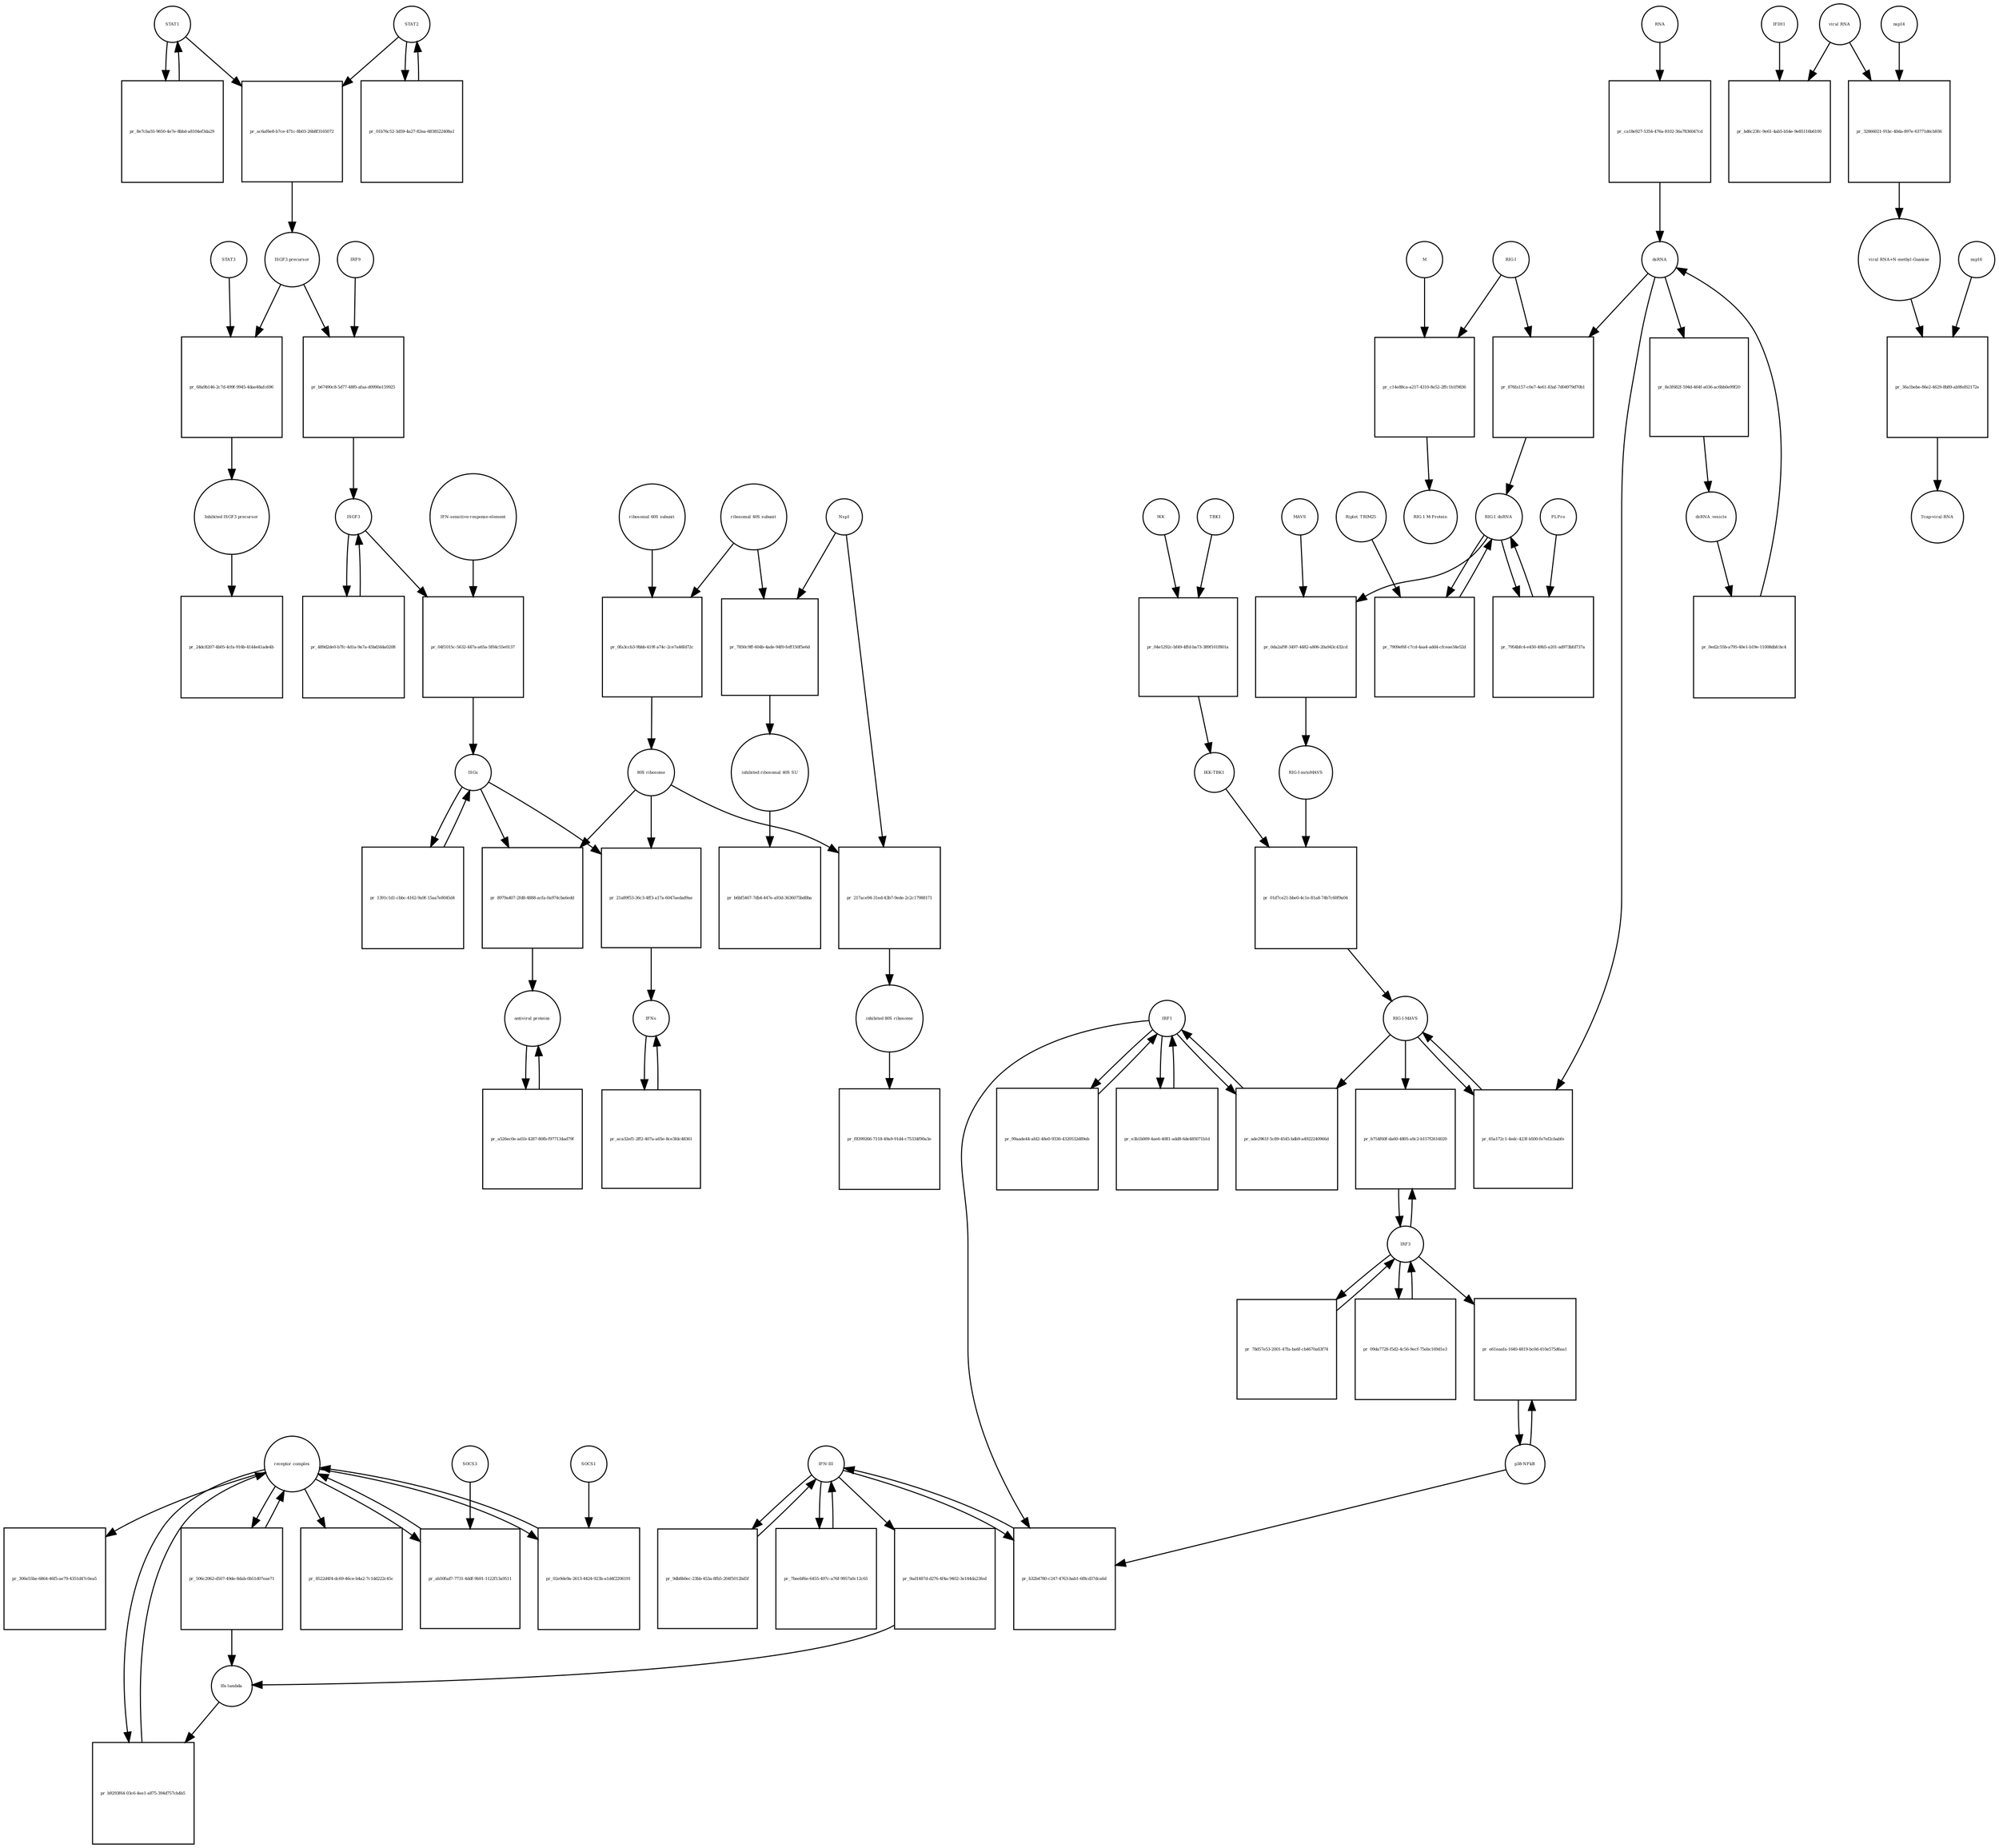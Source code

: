 strict digraph  {
STAT1 [annotation="", bipartite=0, cls=macromolecule, fontsize=4, label=STAT1, shape=circle];
"pr_ac6af6e8-b7ce-471c-8b03-26b8f3165072" [annotation="", bipartite=1, cls=process, fontsize=4, label="pr_ac6af6e8-b7ce-471c-8b03-26b8f3165072", shape=square];
STAT2 [annotation="", bipartite=0, cls=macromolecule, fontsize=4, label=STAT2, shape=circle];
"ISGF3 precursor" [annotation="", bipartite=0, cls=complex, fontsize=4, label="ISGF3 precursor", shape=circle];
"pr_8e7cba55-9650-4e7e-8bbd-a8104ef3da29" [annotation="", bipartite=1, cls=process, fontsize=4, label="pr_8e7cba55-9650-4e7e-8bbd-a8104ef3da29", shape=square];
"pr_01b76c52-3d59-4a27-82ea-6838522408a1" [annotation="", bipartite=1, cls=process, fontsize=4, label="pr_01b76c52-3d59-4a27-82ea-6838522408a1", shape=square];
"receptor complex" [annotation="", bipartite=0, cls=complex, fontsize=4, label="receptor complex", shape=circle];
"pr_b9293f64-03c6-4ee1-a875-394d757cb4b5" [annotation="", bipartite=1, cls=process, fontsize=4, label="pr_b9293f64-03c6-4ee1-a875-394d757cb4b5", shape=square];
"Ifn lambda" [annotation="", bipartite=0, cls=complex, fontsize=4, label="Ifn lambda", shape=circle];
"IFN-sensitive-response-element" [annotation="", bipartite=0, cls="nucleic acid feature", fontsize=4, label="IFN-sensitive-response-element", shape=circle];
"pr_04f1015c-5632-447a-a65a-5f04c55e0137" [annotation="", bipartite=1, cls=process, fontsize=4, label="pr_04f1015c-5632-447a-a65a-5f04c55e0137", shape=square];
ISGs [annotation="", bipartite=0, cls="nucleic acid feature", fontsize=4, label=ISGs, shape=circle];
ISGF3 [annotation="", bipartite=0, cls=complex, fontsize=4, label=ISGF3, shape=circle];
"pr_21a89f53-36c3-4ff3-a17a-6047aedad9ae" [annotation="", bipartite=1, cls=process, fontsize=4, label="pr_21a89f53-36c3-4ff3-a17a-6047aedad9ae", shape=square];
IFNs [annotation="", bipartite=0, cls=complex, fontsize=4, label=IFNs, shape=circle];
"80S ribosome" [annotation="", bipartite=0, cls=complex, fontsize=4, label="80S ribosome", shape=circle];
"pr_8979a407-2fd8-4888-acfa-0a974cba6edd" [annotation="", bipartite=1, cls=process, fontsize=4, label="pr_8979a407-2fd8-4888-acfa-0a974cba6edd", shape=square];
"antiviral proteins" [annotation="", bipartite=0, cls=complex, fontsize=4, label="antiviral proteins", shape=circle];
"pr_489d2de0-b7fc-4d1a-9a7a-45bd344a0208" [annotation="", bipartite=1, cls=process, fontsize=4, label="pr_489d2de0-b7fc-4d1a-9a7a-45bd344a0208", shape=square];
"pr_1391c1d1-cbbc-4162-9a9f-15aa7e8045d4" [annotation="", bipartite=1, cls=process, fontsize=4, label="pr_1391c1d1-cbbc-4162-9a9f-15aa7e8045d4", shape=square];
"pr_a526ec0e-ad1b-4287-80fb-f977134ad79f" [annotation="", bipartite=1, cls=process, fontsize=4, label="pr_a526ec0e-ad1b-4287-80fb-f977134ad79f", shape=square];
"viral RNA" [annotation="", bipartite=0, cls="nucleic acid feature", fontsize=4, label="viral RNA", shape=circle];
"pr_bd6c23fc-9e61-4ab5-b54e-9e85116b6100" [annotation="", bipartite=1, cls=process, fontsize=4, label="pr_bd6c23fc-9e61-4ab5-b54e-9e85116b6100", shape=square];
IFIH1 [annotation="", bipartite=0, cls=macromolecule, fontsize=4, label=IFIH1, shape=circle];
"pr_32866021-91bc-40da-897e-63771d6cb936" [annotation="", bipartite=1, cls=process, fontsize=4, label="pr_32866021-91bc-40da-897e-63771d6cb936", shape=square];
"viral RNA+N-methyl-Guanine" [annotation="", bipartite=0, cls="nucleic acid feature", fontsize=4, label="viral RNA+N-methyl-Guanine", shape=circle];
nsp14 [annotation=urn_miriam_ncbiprotein_YP_009725309, bipartite=0, cls=macromolecule, fontsize=4, label=nsp14, shape=circle];
"pr_36a1bebe-86e2-4629-8b89-ab9fef62172e" [annotation="", bipartite=1, cls=process, fontsize=4, label="pr_36a1bebe-86e2-4629-8b89-ab9fef62172e", shape=square];
"5'cap-viral-RNA" [annotation="", bipartite=0, cls="nucleic acid feature", fontsize=4, label="5'cap-viral-RNA", shape=circle];
nsp16 [annotation=urn_miriam_ncbiprotein_YP_009725311, bipartite=0, cls=macromolecule, fontsize=4, label=nsp16, shape=circle];
IKK [annotation="urn_miriam_uniprot_O14920|urn_miriam_uniprot_O15111", bipartite=0, cls=macromolecule, fontsize=4, label=IKK, shape=circle];
"pr_04e1292c-bf49-4ffd-ba73-389f101f801a" [annotation="", bipartite=1, cls=process, fontsize=4, label="pr_04e1292c-bf49-4ffd-ba73-389f101f801a", shape=square];
TBK1 [annotation=urn_miriam_uniprot_Q9UHD2, bipartite=0, cls=macromolecule, fontsize=4, label=TBK1, shape=circle];
"IKK-TBK1" [annotation="", bipartite=0, cls=complex, fontsize=4, label="IKK-TBK1", shape=circle];
IRF1 [annotation="", bipartite=0, cls=macromolecule, fontsize=4, label=IRF1, shape=circle];
"pr_ade2961f-5c89-4545-bdb9-a4922240966d" [annotation="", bipartite=1, cls=process, fontsize=4, label="pr_ade2961f-5c89-4545-bdb9-a4922240966d", shape=square];
"RIG-I-MAVS" [annotation="", bipartite=0, cls=complex, fontsize=4, label="RIG-I-MAVS", shape=circle];
"IFN-III" [annotation="", bipartite=0, cls=macromolecule, fontsize=4, label="IFN-III", shape=circle];
"pr_9db8b0ec-23bb-453a-8fb5-204f5012bd5f" [annotation="", bipartite=1, cls=process, fontsize=4, label="pr_9db8b0ec-23bb-453a-8fb5-204f5012bd5f", shape=square];
"pr_7beebf6e-6455-497c-a76f-9957a0c12c65" [annotation="", bipartite=1, cls=process, fontsize=4, label="pr_7beebf6e-6455-497c-a76f-9957a0c12c65", shape=square];
"pr_b32b4780-c247-4763-bab1-6f8cd37dca6d" [annotation="", bipartite=1, cls=process, fontsize=4, label="pr_b32b4780-c247-4763-bab1-6f8cd37dca6d", shape=square];
"p38-NFkB" [annotation="", bipartite=0, cls=complex, fontsize=4, label="p38-NFkB", shape=circle];
"pr_9ad1487d-d276-4f4a-9402-3e144da23fed" [annotation="", bipartite=1, cls=process, fontsize=4, label="pr_9ad1487d-d276-4f4a-9402-3e144da23fed", shape=square];
"RIG-I" [annotation=urn_miriam_uniprot_O95786, bipartite=0, cls=macromolecule, fontsize=4, label="RIG-I", shape=circle];
"pr_876fa157-c0e7-4e61-83af-7d04979d70b1" [annotation="", bipartite=1, cls=process, fontsize=4, label="pr_876fa157-c0e7-4e61-83af-7d04979d70b1", shape=square];
"RIG-I_dsRNA" [annotation="", bipartite=0, cls=complex, fontsize=4, label="RIG-I_dsRNA", shape=circle];
dsRNA [annotation="", bipartite=0, cls="nucleic acid feature", fontsize=4, label=dsRNA, shape=circle];
"RIG-I-mitoMAVS" [annotation="", bipartite=0, cls=complex, fontsize=4, label="RIG-I-mitoMAVS", shape=circle];
"pr_01d7ce21-bbe0-4c1e-81a8-74b7c60f9a04" [annotation="", bipartite=1, cls=process, fontsize=4, label="pr_01d7ce21-bbe0-4c1e-81a8-74b7c60f9a04", shape=square];
"pr_8e3f682f-594d-464f-a036-ac6bb0e99f20" [annotation="", bipartite=1, cls=process, fontsize=4, label="pr_8e3f682f-594d-464f-a036-ac6bb0e99f20", shape=square];
dsRNA_vesicle [annotation="", bipartite=0, cls="nucleic acid feature", fontsize=4, label=dsRNA_vesicle, shape=circle];
"pr_0ed2c55b-a795-40e1-b19e-11008dbfcbc4" [annotation="", bipartite=1, cls=process, fontsize=4, label="pr_0ed2c55b-a795-40e1-b19e-11008dbfcbc4", shape=square];
"pr_99aade44-afd2-48e0-9336-4320532d89eb" [annotation="", bipartite=1, cls=process, fontsize=4, label="pr_99aade44-afd2-48e0-9336-4320532d89eb", shape=square];
"pr_e3b1b009-4ae6-4081-add8-6de485071b1d" [annotation="", bipartite=1, cls=process, fontsize=4, label="pr_e3b1b009-4ae6-4081-add8-6de485071b1d", shape=square];
RNA [annotation="", bipartite=0, cls="nucleic acid feature", fontsize=4, label=RNA, shape=circle];
"pr_ca18e927-5354-476a-8102-36a7836047cd" [annotation="", bipartite=1, cls=process, fontsize=4, label="pr_ca18e927-5354-476a-8102-36a7836047cd", shape=square];
"ribosomal 60S subunit" [annotation="", bipartite=0, cls=complex, fontsize=4, label="ribosomal 60S subunit", shape=circle];
"pr_0fa3ccb3-9bbb-419f-a74c-2ce7a46fd72c" [annotation="", bipartite=1, cls=process, fontsize=4, label="pr_0fa3ccb3-9bbb-419f-a74c-2ce7a46fd72c", shape=square];
"ribosomal 40S subunit" [annotation="", bipartite=0, cls=complex, fontsize=4, label="ribosomal 40S subunit", shape=circle];
"pr_7850c9ff-604b-4ade-94f0-feff150f5e6d" [annotation="", bipartite=1, cls=process, fontsize=4, label="pr_7850c9ff-604b-4ade-94f0-feff150f5e6d", shape=square];
Nsp1 [annotation="urn_miriam_ncbiprotein_YP_009725297|urn_miriam_uniprot_P0C6X7", bipartite=0, cls=macromolecule, fontsize=4, label=Nsp1, shape=circle];
"inhibited ribosomal 40S SU" [annotation="urn_miriam_doi_10.1101%2F2020.05.18.102467", bipartite=0, cls=complex, fontsize=4, label="inhibited ribosomal 40S SU", shape=circle];
"pr_217ace94-31ed-43b7-9ede-2c2c17988171" [annotation="", bipartite=1, cls=process, fontsize=4, label="pr_217ace94-31ed-43b7-9ede-2c2c17988171", shape=square];
"inhibited 80S ribosome" [annotation="", bipartite=0, cls=complex, fontsize=4, label="inhibited 80S ribosome", shape=circle];
"pr_68a9b146-2c7d-499f-9945-4dae48afc696" [annotation="", bipartite=1, cls=process, fontsize=4, label="pr_68a9b146-2c7d-499f-9945-4dae48afc696", shape=square];
STAT3 [annotation="", bipartite=0, cls=macromolecule, fontsize=4, label=STAT3, shape=circle];
"Inhibited ISGF3 precursor" [annotation="", bipartite=0, cls=complex, fontsize=4, label="Inhibited ISGF3 precursor", shape=circle];
"pr_aca32ef1-2ff2-407a-a65e-8ce3fdc48361" [annotation="", bipartite=1, cls=process, fontsize=4, label="pr_aca32ef1-2ff2-407a-a65e-8ce3fdc48361", shape=square];
"pr_ab50fad7-7731-4ddf-9b91-1122f13a9511" [annotation="", bipartite=1, cls=process, fontsize=4, label="pr_ab50fad7-7731-4ddf-9b91-1122f13a9511", shape=square];
SOCS3 [annotation="", bipartite=0, cls=macromolecule, fontsize=4, label=SOCS3, shape=circle];
"pr_02e9de9a-2613-4424-923b-a1d4f2206191" [annotation="", bipartite=1, cls=process, fontsize=4, label="pr_02e9de9a-2613-4424-923b-a1d4f2206191", shape=square];
SOCS1 [annotation="", bipartite=0, cls=macromolecule, fontsize=4, label=SOCS1, shape=circle];
"pr_24dc8207-4b05-4cfa-916b-4144e41ade4b" [annotation="", bipartite=1, cls=process, fontsize=4, label="pr_24dc8207-4b05-4cfa-916b-4144e41ade4b", shape=square];
"pr_8522d4f4-dc69-46ce-b4a2-7c1dd222c45c" [annotation="", bipartite=1, cls=process, fontsize=4, label="pr_8522d4f4-dc69-46ce-b4a2-7c1dd222c45c", shape=square];
"pr_306e55be-6864-46f5-ae79-4351d47c0ea5" [annotation="", bipartite=1, cls=process, fontsize=4, label="pr_306e55be-6864-46f5-ae79-4351d47c0ea5", shape=square];
"pr_f8399266-7118-49a9-91d4-c75334f90a3e" [annotation="", bipartite=1, cls=process, fontsize=4, label="pr_f8399266-7118-49a9-91d4-c75334f90a3e", shape=square];
"pr_b6bf5467-7db4-447e-a93d-3636075bd8ba" [annotation="", bipartite=1, cls=process, fontsize=4, label="pr_b6bf5467-7db4-447e-a93d-3636075bd8ba", shape=square];
"pr_506c2062-d507-49de-8dab-0b51d07eae71" [annotation="", bipartite=1, cls=process, fontsize=4, label="pr_506c2062-d507-49de-8dab-0b51d07eae71", shape=square];
M [annotation=urn_miriam_uniprot_P0DTC5, bipartite=0, cls=macromolecule, fontsize=4, label=M, shape=circle];
"pr_c14e88ca-a217-4310-8e52-2ffc1b1f9836" [annotation="", bipartite=1, cls=process, fontsize=4, label="pr_c14e88ca-a217-4310-8e52-2ffc1b1f9836", shape=square];
"RIG-1 M-Protein" [annotation="", bipartite=0, cls=complex, fontsize=4, label="RIG-1 M-Protein", shape=circle];
"pr_0da2af9f-3497-4482-a806-20a943c432cd" [annotation="", bipartite=1, cls=process, fontsize=4, label="pr_0da2af9f-3497-4482-a806-20a943c432cd", shape=square];
MAVS [annotation=urn_miriam_uniprot_Q7Z434, bipartite=0, cls=macromolecule, fontsize=4, label=MAVS, shape=circle];
"pr_7909ef6f-c7cd-4aa4-add4-cfceae34e52d" [annotation="", bipartite=1, cls=process, fontsize=4, label="pr_7909ef6f-c7cd-4aa4-add4-cfceae34e52d", shape=square];
Riplet_TRIM25 [annotation="", bipartite=0, cls=complex, fontsize=4, label=Riplet_TRIM25, shape=circle];
"pr_7954bfc4-e450-49b5-a201-ad973bfd737a" [annotation="", bipartite=1, cls=process, fontsize=4, label="pr_7954bfc4-e450-49b5-a201-ad973bfd737a", shape=square];
PLPro [annotation="urn_miriam_uniprot_P0C6X7|urn_miriam_uniprot_P0C6U8", bipartite=0, cls=macromolecule, fontsize=4, label=PLPro, shape=circle];
IRF3 [annotation=urn_miriam_uniprot_Q14653, bipartite=0, cls=macromolecule, fontsize=4, label=IRF3, shape=circle];
"pr_b754f60f-da60-4805-a9c2-b157f2616020" [annotation="", bipartite=1, cls=process, fontsize=4, label="pr_b754f60f-da60-4805-a9c2-b157f2616020", shape=square];
"pr_78d57e53-2001-47fa-ba6f-cb4670a63f74" [annotation="", bipartite=1, cls=process, fontsize=4, label="pr_78d57e53-2001-47fa-ba6f-cb4670a63f74", shape=square];
"pr_09da7728-f5d2-4c56-9ecf-75ebc169d1e3" [annotation="", bipartite=1, cls=process, fontsize=4, label="pr_09da7728-f5d2-4c56-9ecf-75ebc169d1e3", shape=square];
"pr_65a172c1-4edc-423f-b500-fe7ef2cbabfe" [annotation="", bipartite=1, cls=process, fontsize=4, label="pr_65a172c1-4edc-423f-b500-fe7ef2cbabfe", shape=square];
"pr_e61eaafa-1640-4819-bc0d-410e575d6aa1" [annotation="", bipartite=1, cls=process, fontsize=4, label="pr_e61eaafa-1640-4819-bc0d-410e575d6aa1", shape=square];
"pr_b67490c8-5d77-48f0-afaa-d0990e159925" [annotation="", bipartite=1, cls=process, fontsize=4, label="pr_b67490c8-5d77-48f0-afaa-d0990e159925", shape=square];
IRF9 [annotation="", bipartite=0, cls=macromolecule, fontsize=4, label=IRF9, shape=circle];
STAT1 -> "pr_ac6af6e8-b7ce-471c-8b03-26b8f3165072"  [annotation="", interaction_type=consumption];
STAT1 -> "pr_8e7cba55-9650-4e7e-8bbd-a8104ef3da29"  [annotation="", interaction_type=consumption];
"pr_ac6af6e8-b7ce-471c-8b03-26b8f3165072" -> "ISGF3 precursor"  [annotation="", interaction_type=production];
STAT2 -> "pr_ac6af6e8-b7ce-471c-8b03-26b8f3165072"  [annotation="", interaction_type=consumption];
STAT2 -> "pr_01b76c52-3d59-4a27-82ea-6838522408a1"  [annotation="", interaction_type=consumption];
"ISGF3 precursor" -> "pr_68a9b146-2c7d-499f-9945-4dae48afc696"  [annotation="", interaction_type=consumption];
"ISGF3 precursor" -> "pr_b67490c8-5d77-48f0-afaa-d0990e159925"  [annotation="", interaction_type=consumption];
"pr_8e7cba55-9650-4e7e-8bbd-a8104ef3da29" -> STAT1  [annotation="", interaction_type=production];
"pr_01b76c52-3d59-4a27-82ea-6838522408a1" -> STAT2  [annotation="", interaction_type=production];
"receptor complex" -> "pr_b9293f64-03c6-4ee1-a875-394d757cb4b5"  [annotation="", interaction_type=consumption];
"receptor complex" -> "pr_ab50fad7-7731-4ddf-9b91-1122f13a9511"  [annotation="", interaction_type=consumption];
"receptor complex" -> "pr_02e9de9a-2613-4424-923b-a1d4f2206191"  [annotation="", interaction_type=consumption];
"receptor complex" -> "pr_8522d4f4-dc69-46ce-b4a2-7c1dd222c45c"  [annotation="", interaction_type=consumption];
"receptor complex" -> "pr_306e55be-6864-46f5-ae79-4351d47c0ea5"  [annotation="", interaction_type=consumption];
"receptor complex" -> "pr_506c2062-d507-49de-8dab-0b51d07eae71"  [annotation="", interaction_type=consumption];
"pr_b9293f64-03c6-4ee1-a875-394d757cb4b5" -> "receptor complex"  [annotation="", interaction_type=production];
"Ifn lambda" -> "pr_b9293f64-03c6-4ee1-a875-394d757cb4b5"  [annotation="urn_miriam_doi_10.3791%2F53575", interaction_type=stimulation];
"IFN-sensitive-response-element" -> "pr_04f1015c-5632-447a-a65a-5f04c55e0137"  [annotation="", interaction_type=consumption];
"pr_04f1015c-5632-447a-a65a-5f04c55e0137" -> ISGs  [annotation="", interaction_type=production];
ISGs -> "pr_21a89f53-36c3-4ff3-a17a-6047aedad9ae"  [annotation="", interaction_type=consumption];
ISGs -> "pr_8979a407-2fd8-4888-acfa-0a974cba6edd"  [annotation="", interaction_type=consumption];
ISGs -> "pr_1391c1d1-cbbc-4162-9a9f-15aa7e8045d4"  [annotation="", interaction_type=consumption];
ISGF3 -> "pr_04f1015c-5632-447a-a65a-5f04c55e0137"  [annotation=urn_miriam_pubmed_30936491, interaction_type="necessary stimulation"];
ISGF3 -> "pr_489d2de0-b7fc-4d1a-9a7a-45bd344a0208"  [annotation="", interaction_type=consumption];
"pr_21a89f53-36c3-4ff3-a17a-6047aedad9ae" -> IFNs  [annotation="", interaction_type=production];
IFNs -> "pr_aca32ef1-2ff2-407a-a65e-8ce3fdc48361"  [annotation="", interaction_type=consumption];
"80S ribosome" -> "pr_21a89f53-36c3-4ff3-a17a-6047aedad9ae"  [annotation=urn_miriam_pubmed_30936491, interaction_type=catalysis];
"80S ribosome" -> "pr_8979a407-2fd8-4888-acfa-0a974cba6edd"  [annotation=urn_miriam_pubmed_30936491, interaction_type=catalysis];
"80S ribosome" -> "pr_217ace94-31ed-43b7-9ede-2c2c17988171"  [annotation="", interaction_type=consumption];
"pr_8979a407-2fd8-4888-acfa-0a974cba6edd" -> "antiviral proteins"  [annotation="", interaction_type=production];
"antiviral proteins" -> "pr_a526ec0e-ad1b-4287-80fb-f977134ad79f"  [annotation="", interaction_type=consumption];
"pr_489d2de0-b7fc-4d1a-9a7a-45bd344a0208" -> ISGF3  [annotation="", interaction_type=production];
"pr_1391c1d1-cbbc-4162-9a9f-15aa7e8045d4" -> ISGs  [annotation="", interaction_type=production];
"pr_a526ec0e-ad1b-4287-80fb-f977134ad79f" -> "antiviral proteins"  [annotation="", interaction_type=production];
"viral RNA" -> "pr_bd6c23fc-9e61-4ab5-b54e-9e85116b6100"  [annotation="", interaction_type=consumption];
"viral RNA" -> "pr_32866021-91bc-40da-897e-63771d6cb936"  [annotation="", interaction_type=consumption];
IFIH1 -> "pr_bd6c23fc-9e61-4ab5-b54e-9e85116b6100"  [annotation="urn_miriam_doi_10.1016%2Fj.chom.2020.05.008", interaction_type=catalysis];
"pr_32866021-91bc-40da-897e-63771d6cb936" -> "viral RNA+N-methyl-Guanine"  [annotation="", interaction_type=production];
"viral RNA+N-methyl-Guanine" -> "pr_36a1bebe-86e2-4629-8b89-ab9fef62172e"  [annotation="", interaction_type=consumption];
nsp14 -> "pr_32866021-91bc-40da-897e-63771d6cb936"  [annotation="urn_miriam_doi_10.1016%2Fj.chom.2020.05.008", interaction_type=catalysis];
"pr_36a1bebe-86e2-4629-8b89-ab9fef62172e" -> "5'cap-viral-RNA"  [annotation="", interaction_type=production];
nsp16 -> "pr_36a1bebe-86e2-4629-8b89-ab9fef62172e"  [annotation="urn_miriam_doi_10.1016%2Fj.chom.2020.05.008", interaction_type=catalysis];
IKK -> "pr_04e1292c-bf49-4ffd-ba73-389f101f801a"  [annotation="", interaction_type=consumption];
"pr_04e1292c-bf49-4ffd-ba73-389f101f801a" -> "IKK-TBK1"  [annotation="", interaction_type=production];
TBK1 -> "pr_04e1292c-bf49-4ffd-ba73-389f101f801a"  [annotation="", interaction_type=consumption];
"IKK-TBK1" -> "pr_01d7ce21-bbe0-4c1e-81a8-74b7c60f9a04"  [annotation="", interaction_type=consumption];
IRF1 -> "pr_ade2961f-5c89-4545-bdb9-a4922240966d"  [annotation="", interaction_type=consumption];
IRF1 -> "pr_b32b4780-c247-4763-bab1-6f8cd37dca6d"  [annotation="", interaction_type=stimulation];
IRF1 -> "pr_99aade44-afd2-48e0-9336-4320532d89eb"  [annotation="", interaction_type=consumption];
IRF1 -> "pr_e3b1b009-4ae6-4081-add8-6de485071b1d"  [annotation="", interaction_type=consumption];
"pr_ade2961f-5c89-4545-bdb9-a4922240966d" -> IRF1  [annotation="", interaction_type=production];
"RIG-I-MAVS" -> "pr_ade2961f-5c89-4545-bdb9-a4922240966d"  [annotation=urn_miriam_pubmed_25045870, interaction_type=catalysis];
"RIG-I-MAVS" -> "pr_b754f60f-da60-4805-a9c2-b157f2616020"  [annotation=urn_miriam_pubmed_25636800, interaction_type=stimulation];
"RIG-I-MAVS" -> "pr_65a172c1-4edc-423f-b500-fe7ef2cbabfe"  [annotation="", interaction_type=consumption];
"IFN-III" -> "pr_9db8b0ec-23bb-453a-8fb5-204f5012bd5f"  [annotation="", interaction_type=consumption];
"IFN-III" -> "pr_7beebf6e-6455-497c-a76f-9957a0c12c65"  [annotation="", interaction_type=consumption];
"IFN-III" -> "pr_b32b4780-c247-4763-bab1-6f8cd37dca6d"  [annotation="", interaction_type=consumption];
"IFN-III" -> "pr_9ad1487d-d276-4f4a-9402-3e144da23fed"  [annotation="", interaction_type=consumption];
"pr_9db8b0ec-23bb-453a-8fb5-204f5012bd5f" -> "IFN-III"  [annotation="", interaction_type=production];
"pr_7beebf6e-6455-497c-a76f-9957a0c12c65" -> "IFN-III"  [annotation="", interaction_type=production];
"pr_b32b4780-c247-4763-bab1-6f8cd37dca6d" -> "IFN-III"  [annotation="", interaction_type=production];
"p38-NFkB" -> "pr_b32b4780-c247-4763-bab1-6f8cd37dca6d"  [annotation="", interaction_type=stimulation];
"p38-NFkB" -> "pr_e61eaafa-1640-4819-bc0d-410e575d6aa1"  [annotation="", interaction_type=consumption];
"pr_9ad1487d-d276-4f4a-9402-3e144da23fed" -> "Ifn lambda"  [annotation="", interaction_type=production];
"RIG-I" -> "pr_876fa157-c0e7-4e61-83af-7d04979d70b1"  [annotation="", interaction_type=consumption];
"RIG-I" -> "pr_c14e88ca-a217-4310-8e52-2ffc1b1f9836"  [annotation="", interaction_type=consumption];
"pr_876fa157-c0e7-4e61-83af-7d04979d70b1" -> "RIG-I_dsRNA"  [annotation="", interaction_type=production];
"RIG-I_dsRNA" -> "pr_0da2af9f-3497-4482-a806-20a943c432cd"  [annotation="", interaction_type=consumption];
"RIG-I_dsRNA" -> "pr_7909ef6f-c7cd-4aa4-add4-cfceae34e52d"  [annotation="", interaction_type=consumption];
"RIG-I_dsRNA" -> "pr_7954bfc4-e450-49b5-a201-ad973bfd737a"  [annotation="", interaction_type=consumption];
dsRNA -> "pr_876fa157-c0e7-4e61-83af-7d04979d70b1"  [annotation=urn_miriam_pubmed_25045870, interaction_type="necessary stimulation"];
dsRNA -> "pr_8e3f682f-594d-464f-a036-ac6bb0e99f20"  [annotation="", interaction_type=consumption];
dsRNA -> "pr_65a172c1-4edc-423f-b500-fe7ef2cbabfe"  [annotation=urn_miriam_pubmed_25636800, interaction_type="necessary stimulation"];
"RIG-I-mitoMAVS" -> "pr_01d7ce21-bbe0-4c1e-81a8-74b7c60f9a04"  [annotation="", interaction_type=consumption];
"pr_01d7ce21-bbe0-4c1e-81a8-74b7c60f9a04" -> "RIG-I-MAVS"  [annotation="", interaction_type=production];
"pr_8e3f682f-594d-464f-a036-ac6bb0e99f20" -> dsRNA_vesicle  [annotation="", interaction_type=production];
dsRNA_vesicle -> "pr_0ed2c55b-a795-40e1-b19e-11008dbfcbc4"  [annotation="", interaction_type=consumption];
"pr_0ed2c55b-a795-40e1-b19e-11008dbfcbc4" -> dsRNA  [annotation="", interaction_type=production];
"pr_99aade44-afd2-48e0-9336-4320532d89eb" -> IRF1  [annotation="", interaction_type=production];
"pr_e3b1b009-4ae6-4081-add8-6de485071b1d" -> IRF1  [annotation="", interaction_type=production];
RNA -> "pr_ca18e927-5354-476a-8102-36a7836047cd"  [annotation="", interaction_type=consumption];
"pr_ca18e927-5354-476a-8102-36a7836047cd" -> dsRNA  [annotation="", interaction_type=production];
"ribosomal 60S subunit" -> "pr_0fa3ccb3-9bbb-419f-a74c-2ce7a46fd72c"  [annotation="", interaction_type=consumption];
"pr_0fa3ccb3-9bbb-419f-a74c-2ce7a46fd72c" -> "80S ribosome"  [annotation="", interaction_type=production];
"ribosomal 40S subunit" -> "pr_0fa3ccb3-9bbb-419f-a74c-2ce7a46fd72c"  [annotation="", interaction_type=consumption];
"ribosomal 40S subunit" -> "pr_7850c9ff-604b-4ade-94f0-feff150f5e6d"  [annotation="", interaction_type=consumption];
"pr_7850c9ff-604b-4ade-94f0-feff150f5e6d" -> "inhibited ribosomal 40S SU"  [annotation="", interaction_type=production];
Nsp1 -> "pr_7850c9ff-604b-4ade-94f0-feff150f5e6d"  [annotation="", interaction_type=consumption];
Nsp1 -> "pr_217ace94-31ed-43b7-9ede-2c2c17988171"  [annotation="", interaction_type=consumption];
"inhibited ribosomal 40S SU" -> "pr_b6bf5467-7db4-447e-a93d-3636075bd8ba"  [annotation="", interaction_type=consumption];
"pr_217ace94-31ed-43b7-9ede-2c2c17988171" -> "inhibited 80S ribosome"  [annotation="", interaction_type=production];
"inhibited 80S ribosome" -> "pr_f8399266-7118-49a9-91d4-c75334f90a3e"  [annotation="", interaction_type=consumption];
"pr_68a9b146-2c7d-499f-9945-4dae48afc696" -> "Inhibited ISGF3 precursor"  [annotation="", interaction_type=production];
STAT3 -> "pr_68a9b146-2c7d-499f-9945-4dae48afc696"  [annotation="", interaction_type=consumption];
"Inhibited ISGF3 precursor" -> "pr_24dc8207-4b05-4cfa-916b-4144e41ade4b"  [annotation="", interaction_type=consumption];
"pr_aca32ef1-2ff2-407a-a65e-8ce3fdc48361" -> IFNs  [annotation="", interaction_type=production];
"pr_ab50fad7-7731-4ddf-9b91-1122f13a9511" -> "receptor complex"  [annotation="", interaction_type=production];
SOCS3 -> "pr_ab50fad7-7731-4ddf-9b91-1122f13a9511"  [annotation="", interaction_type=consumption];
"pr_02e9de9a-2613-4424-923b-a1d4f2206191" -> "receptor complex"  [annotation="", interaction_type=production];
SOCS1 -> "pr_02e9de9a-2613-4424-923b-a1d4f2206191"  [annotation="", interaction_type=consumption];
"pr_506c2062-d507-49de-8dab-0b51d07eae71" -> "Ifn lambda"  [annotation="", interaction_type=production];
"pr_506c2062-d507-49de-8dab-0b51d07eae71" -> "receptor complex"  [annotation="", interaction_type=production];
M -> "pr_c14e88ca-a217-4310-8e52-2ffc1b1f9836"  [annotation="", interaction_type=consumption];
"pr_c14e88ca-a217-4310-8e52-2ffc1b1f9836" -> "RIG-1 M-Protein"  [annotation="", interaction_type=production];
"pr_0da2af9f-3497-4482-a806-20a943c432cd" -> "RIG-I-mitoMAVS"  [annotation="", interaction_type=production];
MAVS -> "pr_0da2af9f-3497-4482-a806-20a943c432cd"  [annotation="", interaction_type=consumption];
"pr_7909ef6f-c7cd-4aa4-add4-cfceae34e52d" -> "RIG-I_dsRNA"  [annotation="", interaction_type=production];
Riplet_TRIM25 -> "pr_7909ef6f-c7cd-4aa4-add4-cfceae34e52d"  [annotation=urn_miriam_pubmed_22390971, interaction_type=catalysis];
"pr_7954bfc4-e450-49b5-a201-ad973bfd737a" -> "RIG-I_dsRNA"  [annotation="", interaction_type=production];
PLPro -> "pr_7954bfc4-e450-49b5-a201-ad973bfd737a"  [annotation=urn_miriam_pubmed_25554382, interaction_type=catalysis];
IRF3 -> "pr_b754f60f-da60-4805-a9c2-b157f2616020"  [annotation="", interaction_type=consumption];
IRF3 -> "pr_78d57e53-2001-47fa-ba6f-cb4670a63f74"  [annotation="", interaction_type=consumption];
IRF3 -> "pr_09da7728-f5d2-4c56-9ecf-75ebc169d1e3"  [annotation="", interaction_type=consumption];
IRF3 -> "pr_e61eaafa-1640-4819-bc0d-410e575d6aa1"  [annotation="", interaction_type=consumption];
"pr_b754f60f-da60-4805-a9c2-b157f2616020" -> IRF3  [annotation="", interaction_type=production];
"pr_78d57e53-2001-47fa-ba6f-cb4670a63f74" -> IRF3  [annotation="", interaction_type=production];
"pr_09da7728-f5d2-4c56-9ecf-75ebc169d1e3" -> IRF3  [annotation="", interaction_type=production];
"pr_65a172c1-4edc-423f-b500-fe7ef2cbabfe" -> "RIG-I-MAVS"  [annotation="", interaction_type=production];
"pr_e61eaafa-1640-4819-bc0d-410e575d6aa1" -> "p38-NFkB"  [annotation="", interaction_type=production];
"pr_b67490c8-5d77-48f0-afaa-d0990e159925" -> ISGF3  [annotation="", interaction_type=production];
IRF9 -> "pr_b67490c8-5d77-48f0-afaa-d0990e159925"  [annotation="", interaction_type=consumption];
}
